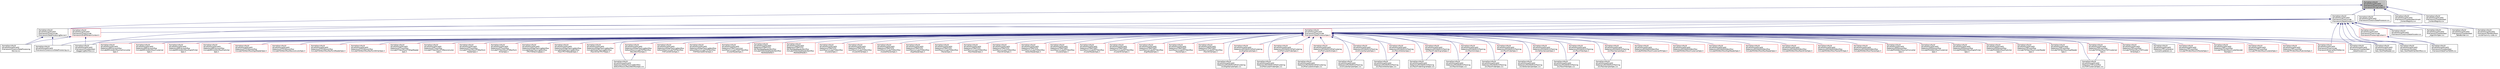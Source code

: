 digraph "/home/travis/build/AliceO2Group/AliceO2/Framework/Core/include/Framework/StringContext.h"
{
 // INTERACTIVE_SVG=YES
  bgcolor="transparent";
  edge [fontname="Helvetica",fontsize="10",labelfontname="Helvetica",labelfontsize="10"];
  node [fontname="Helvetica",fontsize="10",shape=record];
  Node6 [label="/home/travis/build\l/AliceO2Group/AliceO2\l/Framework/Core/include\l/Framework/StringContext.h",height=0.2,width=0.4,color="black", fillcolor="grey75", style="filled", fontcolor="black"];
  Node6 -> Node7 [dir="back",color="midnightblue",fontsize="10",style="solid",fontname="Helvetica"];
  Node7 [label="/home/travis/build\l/AliceO2Group/AliceO2\l/Framework/Core/include\l/Framework/DataAllocator.h",height=0.2,width=0.4,color="black",URL="$d1/d28/DataAllocator_8h.html"];
  Node7 -> Node8 [dir="back",color="midnightblue",fontsize="10",style="solid",fontname="Helvetica"];
  Node8 [label="/home/travis/build\l/AliceO2Group/AliceO2\l/Framework/Core/include\l/Framework/DataProcessingDevice.h",height=0.2,width=0.4,color="black",URL="$d3/d4b/DataProcessingDevice_8h.html"];
  Node8 -> Node9 [dir="back",color="midnightblue",fontsize="10",style="solid",fontname="Helvetica"];
  Node9 [label="/home/travis/build\l/AliceO2Group/AliceO2\l/Framework/Core/src/DataProcessing\lDevice.cxx",height=0.2,width=0.4,color="black",URL="$db/dac/DataProcessingDevice_8cxx.html"];
  Node8 -> Node10 [dir="back",color="midnightblue",fontsize="10",style="solid",fontname="Helvetica"];
  Node10 [label="/home/travis/build\l/AliceO2Group/AliceO2\l/Framework/Core/src/runDataProcessing.cxx",height=0.2,width=0.4,color="black",URL="$d7/d54/runDataProcessing_8cxx.html"];
  Node7 -> Node11 [dir="back",color="midnightblue",fontsize="10",style="solid",fontname="Helvetica"];
  Node11 [label="/home/travis/build\l/AliceO2Group/AliceO2\l/Framework/Core/include\l/Framework/DataProcessorSpec.h",height=0.2,width=0.4,color="red",URL="$d0/df4/DataProcessorSpec_8h.html"];
  Node11 -> Node12 [dir="back",color="midnightblue",fontsize="10",style="solid",fontname="Helvetica"];
  Node12 [label="/home/travis/build\l/AliceO2Group/AliceO2\l/Detectors/EMCAL/workflow\l/include/EMCALWorkflow/CellConverter\lSpec.h",height=0.2,width=0.4,color="red",URL="$d3/ddf/EMCAL_2workflow_2include_2EMCALWorkflow_2CellConverterSpec_8h.html"];
  Node11 -> Node15 [dir="back",color="midnightblue",fontsize="10",style="solid",fontname="Helvetica"];
  Node15 [label="/home/travis/build\l/AliceO2Group/AliceO2\l/Detectors/EMCAL/workflow\l/include/EMCALWorkflow/Clusterizer\lSpec.h",height=0.2,width=0.4,color="red",URL="$d2/dd1/EMCAL_2workflow_2include_2EMCALWorkflow_2ClusterizerSpec_8h.html"];
  Node11 -> Node17 [dir="back",color="midnightblue",fontsize="10",style="solid",fontname="Helvetica"];
  Node17 [label="/home/travis/build\l/AliceO2Group/AliceO2\l/Detectors/EMCAL/workflow\l/include/EMCALWorkflow/DigitsPrinter\lSpec.h",height=0.2,width=0.4,color="red",URL="$d3/d59/EMCAL_2workflow_2include_2EMCALWorkflow_2DigitsPrinterSpec_8h.html"];
  Node11 -> Node19 [dir="back",color="midnightblue",fontsize="10",style="solid",fontname="Helvetica"];
  Node19 [label="/home/travis/build\l/AliceO2Group/AliceO2\l/Detectors/EMCAL/workflow\l/include/EMCALWorkflow/Publisher\lSpec.h",height=0.2,width=0.4,color="red",URL="$d2/d55/EMCAL_2workflow_2include_2EMCALWorkflow_2PublisherSpec_8h.html"];
  Node11 -> Node21 [dir="back",color="midnightblue",fontsize="10",style="solid",fontname="Helvetica"];
  Node21 [label="/home/travis/build\l/AliceO2Group/AliceO2\l/Detectors/FIT/FDD/workflow\l/include/FDDWorkflow/DigitReaderSpec.h",height=0.2,width=0.4,color="red",URL="$dd/d24/FIT_2FDD_2workflow_2include_2FDDWorkflow_2DigitReaderSpec_8h.html"];
  Node11 -> Node24 [dir="back",color="midnightblue",fontsize="10",style="solid",fontname="Helvetica"];
  Node24 [label="/home/travis/build\l/AliceO2Group/AliceO2\l/Detectors/FIT/FDD/workflow\l/include/FDDWorkflow/ReconstructorSpec.h",height=0.2,width=0.4,color="red",URL="$d7/df4/ReconstructorSpec_8h.html"];
  Node11 -> Node26 [dir="back",color="midnightblue",fontsize="10",style="solid",fontname="Helvetica"];
  Node26 [label="/home/travis/build\l/AliceO2Group/AliceO2\l/Detectors/FIT/FDD/workflow\l/include/FDDWorkflow/RecPointReaderSpec.h",height=0.2,width=0.4,color="red",URL="$d7/da5/RecPointReaderSpec_8h.html"];
  Node11 -> Node28 [dir="back",color="midnightblue",fontsize="10",style="solid",fontname="Helvetica"];
  Node28 [label="/home/travis/build\l/AliceO2Group/AliceO2\l/Detectors/FIT/FDD/workflow\l/include/FDDWorkflow/RecPointWriterSpec.h",height=0.2,width=0.4,color="red",URL="$dc/d74/RecPointWriterSpec_8h.html"];
  Node11 -> Node30 [dir="back",color="midnightblue",fontsize="10",style="solid",fontname="Helvetica"];
  Node30 [label="/home/travis/build\l/AliceO2Group/AliceO2\l/Detectors/FIT/workflow\l/include/FITWorkflow/FT0DigitReader\lSpec.h",height=0.2,width=0.4,color="red",URL="$dc/d0d/FT0DigitReaderSpec_8h.html"];
  Node11 -> Node33 [dir="back",color="midnightblue",fontsize="10",style="solid",fontname="Helvetica"];
  Node33 [label="/home/travis/build\l/AliceO2Group/AliceO2\l/Detectors/FIT/workflow\l/include/FITWorkflow/FT0Reconstructor\lSpec.h",height=0.2,width=0.4,color="red",URL="$d0/d58/FT0ReconstructorSpec_8h.html"];
  Node11 -> Node35 [dir="back",color="midnightblue",fontsize="10",style="solid",fontname="Helvetica"];
  Node35 [label="/home/travis/build\l/AliceO2Group/AliceO2\l/Detectors/FIT/workflow\l/include/FITWorkflow/FT0RecPoint\lReaderSpec.h",height=0.2,width=0.4,color="red",URL="$d1/d4b/FT0RecPointReaderSpec_8h.html"];
  Node11 -> Node38 [dir="back",color="midnightblue",fontsize="10",style="solid",fontname="Helvetica"];
  Node38 [label="/home/travis/build\l/AliceO2Group/AliceO2\l/Detectors/FIT/workflow\l/include/FITWorkflow/FT0RecPoint\lWriterSpec.h",height=0.2,width=0.4,color="red",URL="$d5/d02/FT0RecPointWriterSpec_8h.html"];
  Node11 -> Node40 [dir="back",color="midnightblue",fontsize="10",style="solid",fontname="Helvetica"];
  Node40 [label="/home/travis/build\l/AliceO2Group/AliceO2\l/Detectors/GlobalTrackingWorkflow\l/include/GlobalTrackingWorkflow\l/TPCITSMatchingSpec.h",height=0.2,width=0.4,color="red",URL="$da/d20/TPCITSMatchingSpec_8h.html"];
  Node11 -> Node42 [dir="back",color="midnightblue",fontsize="10",style="solid",fontname="Helvetica"];
  Node42 [label="/home/travis/build\l/AliceO2Group/AliceO2\l/Detectors/GlobalTrackingWorkflow\l/include/GlobalTrackingWorkflow\l/TrackTPCITSReaderSpec.h",height=0.2,width=0.4,color="red",URL="$de/daa/TrackTPCITSReaderSpec_8h.html"];
  Node11 -> Node45 [dir="back",color="midnightblue",fontsize="10",style="solid",fontname="Helvetica"];
  Node45 [label="/home/travis/build\l/AliceO2Group/AliceO2\l/Detectors/GlobalTrackingWorkflow\l/include/GlobalTrackingWorkflow\l/TrackWriterTPCITSSpec.h",height=0.2,width=0.4,color="red",URL="$da/d9c/TrackWriterTPCITSSpec_8h.html"];
  Node11 -> Node47 [dir="back",color="midnightblue",fontsize="10",style="solid",fontname="Helvetica"];
  Node47 [label="/home/travis/build\l/AliceO2Group/AliceO2\l/Detectors/GlobalTrackingWorkflow\l/tofworkflow/include/TOFWorkflow\l/RecoWorkflowSpec.h",height=0.2,width=0.4,color="red",URL="$df/d12/RecoWorkflowSpec_8h.html"];
  Node47 -> Node48 [dir="back",color="midnightblue",fontsize="10",style="solid",fontname="Helvetica"];
  Node48 [label="/home/travis/build\l/AliceO2Group/AliceO2\l/Detectors/GlobalTrackingWorkflow\l/tofworkflow/src/RecoWorkflowSpec.cxx",height=0.2,width=0.4,color="black",URL="$d8/d84/RecoWorkflowSpec_8cxx.html"];
  Node11 -> Node49 [dir="back",color="midnightblue",fontsize="10",style="solid",fontname="Helvetica"];
  Node49 [label="/home/travis/build\l/AliceO2Group/AliceO2\l/Detectors/GlobalTrackingWorkflow\l/tofworkflow/include/TOFWorkflow\l/TOFCalibWriterSpec.h",height=0.2,width=0.4,color="red",URL="$dd/d45/TOFCalibWriterSpec_8h.html"];
  Node11 -> Node51 [dir="back",color="midnightblue",fontsize="10",style="solid",fontname="Helvetica"];
  Node51 [label="/home/travis/build\l/AliceO2Group/AliceO2\l/Detectors/GlobalTrackingWorkflow\l/tofworkflow/include/TOFWorkflow\l/TOFMatchedWriterSpec.h",height=0.2,width=0.4,color="red",URL="$dd/d0f/TOFMatchedWriterSpec_8h.html"];
  Node11 -> Node48 [dir="back",color="midnightblue",fontsize="10",style="solid",fontname="Helvetica"];
  Node11 -> Node53 [dir="back",color="midnightblue",fontsize="10",style="solid",fontname="Helvetica"];
  Node53 [label="/home/travis/build\l/AliceO2Group/AliceO2\l/Detectors/ITSMFT/common\l/workflow/include/ITSMFTWorkflow\l/ClusterReaderSpec.h",height=0.2,width=0.4,color="red",URL="$de/dea/ITSMFT_2common_2workflow_2include_2ITSMFTWorkflow_2ClusterReaderSpec_8h.html"];
  Node11 -> Node55 [dir="back",color="midnightblue",fontsize="10",style="solid",fontname="Helvetica"];
  Node55 [label="/home/travis/build\l/AliceO2Group/AliceO2\l/Detectors/ITSMFT/ITS\l/QC/TestDataReaderWorkflow\l/include/ITSQCDataReaderWorkflow\l/TestDataGetter.h",height=0.2,width=0.4,color="red",URL="$d6/d92/TestDataGetter_8h.html"];
  Node11 -> Node58 [dir="back",color="midnightblue",fontsize="10",style="solid",fontname="Helvetica"];
  Node58 [label="/home/travis/build\l/AliceO2Group/AliceO2\l/Detectors/ITSMFT/ITS\l/QC/TestDataReaderWorkflow\l/include/ITSQCDataReaderWorkflow\l/TestDataReader.h",height=0.2,width=0.4,color="red",URL="$dd/d69/TestDataReader_8h.html"];
  Node11 -> Node60 [dir="back",color="midnightblue",fontsize="10",style="solid",fontname="Helvetica"];
  Node60 [label="/home/travis/build\l/AliceO2Group/AliceO2\l/Detectors/ITSMFT/ITS\l/workflow/include/ITSWorkflow\l/ClustererSpec.h",height=0.2,width=0.4,color="red",URL="$d4/dcc/ITSMFT_2ITS_2workflow_2include_2ITSWorkflow_2ClustererSpec_8h.html"];
  Node11 -> Node63 [dir="back",color="midnightblue",fontsize="10",style="solid",fontname="Helvetica"];
  Node63 [label="/home/travis/build\l/AliceO2Group/AliceO2\l/Detectors/ITSMFT/ITS\l/workflow/include/ITSWorkflow\l/ClusterWriterSpec.h",height=0.2,width=0.4,color="red",URL="$dc/d8e/ITS_2workflow_2include_2ITSWorkflow_2ClusterWriterSpec_8h.html"];
  Node11 -> Node65 [dir="back",color="midnightblue",fontsize="10",style="solid",fontname="Helvetica"];
  Node65 [label="/home/travis/build\l/AliceO2Group/AliceO2\l/Detectors/ITSMFT/ITS\l/workflow/include/ITSWorkflow\l/CookedTrackerSpec.h",height=0.2,width=0.4,color="red",URL="$d2/d0b/CookedTrackerSpec_8h.html"];
  Node11 -> Node67 [dir="back",color="midnightblue",fontsize="10",style="solid",fontname="Helvetica"];
  Node67 [label="/home/travis/build\l/AliceO2Group/AliceO2\l/Detectors/ITSMFT/ITS\l/workflow/include/ITSWorkflow\l/DigitReaderSpec.h",height=0.2,width=0.4,color="red",URL="$de/d93/ITSMFT_2ITS_2workflow_2include_2ITSWorkflow_2DigitReaderSpec_8h.html"];
  Node11 -> Node69 [dir="back",color="midnightblue",fontsize="10",style="solid",fontname="Helvetica"];
  Node69 [label="/home/travis/build\l/AliceO2Group/AliceO2\l/Detectors/ITSMFT/ITS\l/workflow/include/ITSWorkflow\l/TrackerSpec.h",height=0.2,width=0.4,color="red",URL="$de/d90/ITSMFT_2ITS_2workflow_2include_2ITSWorkflow_2TrackerSpec_8h.html"];
  Node11 -> Node71 [dir="back",color="midnightblue",fontsize="10",style="solid",fontname="Helvetica"];
  Node71 [label="/home/travis/build\l/AliceO2Group/AliceO2\l/Detectors/ITSMFT/ITS\l/workflow/include/ITSWorkflow\l/TrackReaderSpec.h",height=0.2,width=0.4,color="red",URL="$d2/d8c/ITSMFT_2ITS_2workflow_2include_2ITSWorkflow_2TrackReaderSpec_8h.html"];
  Node11 -> Node73 [dir="back",color="midnightblue",fontsize="10",style="solid",fontname="Helvetica"];
  Node73 [label="/home/travis/build\l/AliceO2Group/AliceO2\l/Detectors/ITSMFT/ITS\l/workflow/include/ITSWorkflow\l/TrackWriterSpec.h",height=0.2,width=0.4,color="red",URL="$dd/d3c/ITS_2workflow_2include_2ITSWorkflow_2TrackWriterSpec_8h.html"];
  Node11 -> Node75 [dir="back",color="midnightblue",fontsize="10",style="solid",fontname="Helvetica"];
  Node75 [label="/home/travis/build\l/AliceO2Group/AliceO2\l/Detectors/ITSMFT/ITS\l/workflow/include/ITSWorkflow\l/VertexReaderSpec.h",height=0.2,width=0.4,color="red",URL="$d6/d2c/VertexReaderSpec_8h.html"];
  Node11 -> Node77 [dir="back",color="midnightblue",fontsize="10",style="solid",fontname="Helvetica"];
  Node77 [label="/home/travis/build\l/AliceO2Group/AliceO2\l/Detectors/ITSMFT/MFT\l/workflow/include/MFTWorkflow\l/ClustererSpec.h",height=0.2,width=0.4,color="red",URL="$d4/d5e/ITSMFT_2MFT_2workflow_2include_2MFTWorkflow_2ClustererSpec_8h.html"];
  Node11 -> Node80 [dir="back",color="midnightblue",fontsize="10",style="solid",fontname="Helvetica"];
  Node80 [label="/home/travis/build\l/AliceO2Group/AliceO2\l/Detectors/ITSMFT/MFT\l/workflow/include/MFTWorkflow\l/ClusterReaderSpec.h",height=0.2,width=0.4,color="red",URL="$dd/dcd/ITSMFT_2MFT_2workflow_2include_2MFTWorkflow_2ClusterReaderSpec_8h.html"];
  Node11 -> Node82 [dir="back",color="midnightblue",fontsize="10",style="solid",fontname="Helvetica"];
  Node82 [label="/home/travis/build\l/AliceO2Group/AliceO2\l/Detectors/ITSMFT/MFT\l/workflow/include/MFTWorkflow\l/ClusterWriterSpec.h",height=0.2,width=0.4,color="red",URL="$df/d72/MFT_2workflow_2include_2MFTWorkflow_2ClusterWriterSpec_8h.html"];
  Node11 -> Node84 [dir="back",color="midnightblue",fontsize="10",style="solid",fontname="Helvetica"];
  Node84 [label="/home/travis/build\l/AliceO2Group/AliceO2\l/Detectors/ITSMFT/MFT\l/workflow/include/MFTWorkflow\l/DigitReaderSpec.h",height=0.2,width=0.4,color="red",URL="$dd/d1c/ITSMFT_2MFT_2workflow_2include_2MFTWorkflow_2DigitReaderSpec_8h.html"];
  Node11 -> Node86 [dir="back",color="midnightblue",fontsize="10",style="solid",fontname="Helvetica"];
  Node86 [label="/home/travis/build\l/AliceO2Group/AliceO2\l/Detectors/ITSMFT/MFT\l/workflow/include/MFTWorkflow\l/TrackerSpec.h",height=0.2,width=0.4,color="red",URL="$d8/da1/ITSMFT_2MFT_2workflow_2include_2MFTWorkflow_2TrackerSpec_8h.html"];
  Node11 -> Node88 [dir="back",color="midnightblue",fontsize="10",style="solid",fontname="Helvetica"];
  Node88 [label="/home/travis/build\l/AliceO2Group/AliceO2\l/Detectors/ITSMFT/MFT\l/workflow/include/MFTWorkflow\l/TrackWriterSpec.h",height=0.2,width=0.4,color="red",URL="$d8/dc1/MFT_2workflow_2include_2MFTWorkflow_2TrackWriterSpec_8h.html"];
  Node11 -> Node90 [dir="back",color="midnightblue",fontsize="10",style="solid",fontname="Helvetica"];
  Node90 [label="/home/travis/build\l/AliceO2Group/AliceO2\l/Detectors/MUON/MCH/PreClustering\l/src/DigitSamplerSpec.h",height=0.2,width=0.4,color="red",URL="$d5/d27/DigitSamplerSpec_8h.html",tooltip="Definition of a data processor to read and send digits. "];
  Node90 -> Node91 [dir="back",color="midnightblue",fontsize="10",style="solid",fontname="Helvetica"];
  Node91 [label="/home/travis/build\l/AliceO2Group/AliceO2\l/Detectors/MUON/MCH/PreClustering\l/src/DigitSamplerSpec.cxx",height=0.2,width=0.4,color="black",URL="$d2/d75/DigitSamplerSpec_8cxx.html",tooltip="Implementation of a data processor to read and send digits. "];
  Node11 -> Node91 [dir="back",color="midnightblue",fontsize="10",style="solid",fontname="Helvetica"];
  Node11 -> Node93 [dir="back",color="midnightblue",fontsize="10",style="solid",fontname="Helvetica"];
  Node93 [label="/home/travis/build\l/AliceO2Group/AliceO2\l/Detectors/MUON/MCH/PreClustering\l/src/PreClusterFinderSpec.h",height=0.2,width=0.4,color="red",URL="$d6/dae/PreClusterFinderSpec_8h.html",tooltip="Definition of a data processor to run the preclusterizer. "];
  Node93 -> Node94 [dir="back",color="midnightblue",fontsize="10",style="solid",fontname="Helvetica"];
  Node94 [label="/home/travis/build\l/AliceO2Group/AliceO2\l/Detectors/MUON/MCH/PreClustering\l/src/PreClusterFinderSpec.cxx",height=0.2,width=0.4,color="black",URL="$df/d50/PreClusterFinderSpec_8cxx.html",tooltip="Implementation of a data processor to run the preclusterizer. "];
  Node11 -> Node94 [dir="back",color="midnightblue",fontsize="10",style="solid",fontname="Helvetica"];
  Node11 -> Node95 [dir="back",color="midnightblue",fontsize="10",style="solid",fontname="Helvetica"];
  Node95 [label="/home/travis/build\l/AliceO2Group/AliceO2\l/Detectors/MUON/MCH/PreClustering\l/src/PreClusterSinkSpec.h",height=0.2,width=0.4,color="red",URL="$d2/dec/PreClusterSinkSpec_8h.html",tooltip="Definition of a data processor to write preclusters. "];
  Node95 -> Node96 [dir="back",color="midnightblue",fontsize="10",style="solid",fontname="Helvetica"];
  Node96 [label="/home/travis/build\l/AliceO2Group/AliceO2\l/Detectors/MUON/MCH/PreClustering\l/src/PreClusterSinkSpec.cxx",height=0.2,width=0.4,color="black",URL="$d0/d5c/PreClusterSinkSpec_8cxx.html",tooltip="Implementation of a data processor to write preclusters. "];
  Node11 -> Node96 [dir="back",color="midnightblue",fontsize="10",style="solid",fontname="Helvetica"];
  Node11 -> Node97 [dir="back",color="midnightblue",fontsize="10",style="solid",fontname="Helvetica"];
  Node97 [label="/home/travis/build\l/AliceO2Group/AliceO2\l/Detectors/MUON/MCH/Tracking\l/src/ClusterSamplerSpec.h",height=0.2,width=0.4,color="red",URL="$df/d48/ClusterSamplerSpec_8h.html",tooltip="Definition of a data processor to read and send clusters. "];
  Node97 -> Node98 [dir="back",color="midnightblue",fontsize="10",style="solid",fontname="Helvetica"];
  Node98 [label="/home/travis/build\l/AliceO2Group/AliceO2\l/Detectors/MUON/MCH/Tracking\l/src/ClusterSamplerSpec.cxx",height=0.2,width=0.4,color="black",URL="$db/d71/ClusterSamplerSpec_8cxx.html",tooltip="Implementation of a data processor to read and send clusters. "];
  Node11 -> Node98 [dir="back",color="midnightblue",fontsize="10",style="solid",fontname="Helvetica"];
  Node11 -> Node101 [dir="back",color="midnightblue",fontsize="10",style="solid",fontname="Helvetica"];
  Node101 [label="/home/travis/build\l/AliceO2Group/AliceO2\l/Detectors/MUON/MCH/Tracking\l/src/TrackAtVertexSpec.h",height=0.2,width=0.4,color="red",URL="$d6/dc8/TrackAtVertexSpec_8h.html",tooltip="Definition of a data processor to extrapolate the tracks to the vertex. "];
  Node101 -> Node102 [dir="back",color="midnightblue",fontsize="10",style="solid",fontname="Helvetica"];
  Node102 [label="/home/travis/build\l/AliceO2Group/AliceO2\l/Detectors/MUON/MCH/Tracking\l/src/TrackAtVertexSpec.cxx",height=0.2,width=0.4,color="black",URL="$d1/d96/TrackAtVertexSpec_8cxx.html",tooltip="Implementation of a data processor to extrapolate the tracks to the vertex. "];
  Node11 -> Node102 [dir="back",color="midnightblue",fontsize="10",style="solid",fontname="Helvetica"];
  Node11 -> Node103 [dir="back",color="midnightblue",fontsize="10",style="solid",fontname="Helvetica"];
  Node103 [label="/home/travis/build\l/AliceO2Group/AliceO2\l/Detectors/MUON/MCH/Tracking\l/src/TrackFinderOriginalSpec.h",height=0.2,width=0.4,color="red",URL="$d8/d3a/TrackFinderOriginalSpec_8h.html",tooltip="Definition of a data processor to read clusters, reconstruct tracks and send them. "];
  Node103 -> Node104 [dir="back",color="midnightblue",fontsize="10",style="solid",fontname="Helvetica"];
  Node104 [label="/home/travis/build\l/AliceO2Group/AliceO2\l/Detectors/MUON/MCH/Tracking\l/src/TrackFinderOriginalSpec.cxx",height=0.2,width=0.4,color="black",URL="$d7/d30/TrackFinderOriginalSpec_8cxx.html",tooltip="Implementation of a data processor to read clusters, reconstruct tracks and send them. "];
  Node11 -> Node104 [dir="back",color="midnightblue",fontsize="10",style="solid",fontname="Helvetica"];
  Node11 -> Node105 [dir="back",color="midnightblue",fontsize="10",style="solid",fontname="Helvetica"];
  Node105 [label="/home/travis/build\l/AliceO2Group/AliceO2\l/Detectors/MUON/MCH/Tracking\l/src/TrackSinkSpec.h",height=0.2,width=0.4,color="red",URL="$db/db1/TrackSinkSpec_8h.html",tooltip="Definition of a data processor to print the tracks. "];
  Node105 -> Node107 [dir="back",color="midnightblue",fontsize="10",style="solid",fontname="Helvetica"];
  Node107 [label="/home/travis/build\l/AliceO2Group/AliceO2\l/Detectors/MUON/MCH/Tracking\l/src/TrackSinkSpec.cxx",height=0.2,width=0.4,color="black",URL="$d7/d7d/TrackSinkSpec_8cxx.html",tooltip="Implementation of a data processor to print the tracks. "];
  Node11 -> Node108 [dir="back",color="midnightblue",fontsize="10",style="solid",fontname="Helvetica"];
  Node108 [label="/home/travis/build\l/AliceO2Group/AliceO2\l/Detectors/MUON/MCH/Tracking\l/src/TrackFinderSpec.h",height=0.2,width=0.4,color="red",URL="$d7/d32/TrackFinderSpec_8h.html",tooltip="Definition of a data processor to read clusters, reconstruct tracks and send them. "];
  Node108 -> Node109 [dir="back",color="midnightblue",fontsize="10",style="solid",fontname="Helvetica"];
  Node109 [label="/home/travis/build\l/AliceO2Group/AliceO2\l/Detectors/MUON/MCH/Tracking\l/src/TrackFinderSpec.cxx",height=0.2,width=0.4,color="black",URL="$dd/dea/TrackFinderSpec_8cxx.html",tooltip="Implementation of a data processor to read clusters, reconstruct tracks and send them. "];
  Node11 -> Node109 [dir="back",color="midnightblue",fontsize="10",style="solid",fontname="Helvetica"];
  Node11 -> Node110 [dir="back",color="midnightblue",fontsize="10",style="solid",fontname="Helvetica"];
  Node110 [label="/home/travis/build\l/AliceO2Group/AliceO2\l/Detectors/MUON/MCH/Tracking\l/src/VertexSamplerSpec.h",height=0.2,width=0.4,color="red",URL="$d2/dfc/VertexSamplerSpec_8h.html",tooltip="Definition of a data processor to read and send vertices. "];
  Node110 -> Node111 [dir="back",color="midnightblue",fontsize="10",style="solid",fontname="Helvetica"];
  Node111 [label="/home/travis/build\l/AliceO2Group/AliceO2\l/Detectors/MUON/MCH/Tracking\l/src/VertexSamplerSpec.cxx",height=0.2,width=0.4,color="black",URL="$d0/d9f/VertexSamplerSpec_8cxx.html",tooltip="Implementation of a data processor to read and send vertices. "];
  Node11 -> Node112 [dir="back",color="midnightblue",fontsize="10",style="solid",fontname="Helvetica"];
  Node112 [label="/home/travis/build\l/AliceO2Group/AliceO2\l/Detectors/MUON/MCH/Tracking\l/src/TrackFitterSpec.h",height=0.2,width=0.4,color="red",URL="$d0/d3f/TrackFitterSpec_8h.html",tooltip="Definition of a data processor to read, refit and send tracks with attached clusters. "];
  Node112 -> Node113 [dir="back",color="midnightblue",fontsize="10",style="solid",fontname="Helvetica"];
  Node113 [label="/home/travis/build\l/AliceO2Group/AliceO2\l/Detectors/MUON/MCH/Tracking\l/src/TrackFitterSpec.cxx",height=0.2,width=0.4,color="black",URL="$db/d54/TrackFitterSpec_8cxx.html",tooltip="Implementation of a data processor to read, refit and send tracks with attached clusters. "];
  Node11 -> Node113 [dir="back",color="midnightblue",fontsize="10",style="solid",fontname="Helvetica"];
  Node11 -> Node114 [dir="back",color="midnightblue",fontsize="10",style="solid",fontname="Helvetica"];
  Node114 [label="/home/travis/build\l/AliceO2Group/AliceO2\l/Detectors/MUON/MCH/Tracking\l/src/TrackSamplerSpec.h",height=0.2,width=0.4,color="red",URL="$da/d4e/TrackSamplerSpec_8h.html",tooltip="Definition of a data processor to read and send tracks. "];
  Node114 -> Node115 [dir="back",color="midnightblue",fontsize="10",style="solid",fontname="Helvetica"];
  Node115 [label="/home/travis/build\l/AliceO2Group/AliceO2\l/Detectors/MUON/MCH/Tracking\l/src/TrackSamplerSpec.cxx",height=0.2,width=0.4,color="black",URL="$d5/d93/TrackSamplerSpec_8cxx.html",tooltip="Implementation of a data processor to read and send tracks. "];
  Node11 -> Node115 [dir="back",color="midnightblue",fontsize="10",style="solid",fontname="Helvetica"];
  Node11 -> Node107 [dir="back",color="midnightblue",fontsize="10",style="solid",fontname="Helvetica"];
  Node11 -> Node111 [dir="back",color="midnightblue",fontsize="10",style="solid",fontname="Helvetica"];
  Node11 -> Node116 [dir="back",color="midnightblue",fontsize="10",style="solid",fontname="Helvetica"];
  Node116 [label="/home/travis/build\l/AliceO2Group/AliceO2\l/Detectors/MUON/MID/Workflow\l/include/MIDWorkflow/ClusterizerMCSpec.h",height=0.2,width=0.4,color="red",URL="$dc/de5/ClusterizerMCSpec_8h.html",tooltip="Data processor specs for MID MC clustering device. "];
  Node11 -> Node119 [dir="back",color="midnightblue",fontsize="10",style="solid",fontname="Helvetica"];
  Node119 [label="/home/travis/build\l/AliceO2Group/AliceO2\l/Detectors/MUON/MID/Workflow\l/include/MIDWorkflow/ClusterizerSpec.h",height=0.2,width=0.4,color="red",URL="$d1/d48/MUON_2MID_2Workflow_2include_2MIDWorkflow_2ClusterizerSpec_8h.html",tooltip="Data processor specs for MID clustering device. "];
  Node11 -> Node122 [dir="back",color="midnightblue",fontsize="10",style="solid",fontname="Helvetica"];
  Node122 [label="/home/travis/build\l/AliceO2Group/AliceO2\l/Detectors/MUON/MID/Workflow\l/include/MIDWorkflow/DigitReaderSpec.h",height=0.2,width=0.4,color="red",URL="$de/dea/MUON_2MID_2Workflow_2include_2MIDWorkflow_2DigitReaderSpec_8h.html",tooltip="Data processor specs for MID digits reader device. "];
  Node11 -> Node125 [dir="back",color="midnightblue",fontsize="10",style="solid",fontname="Helvetica"];
  Node125 [label="/home/travis/build\l/AliceO2Group/AliceO2\l/Detectors/MUON/MID/Workflow\l/include/MIDWorkflow/RawReaderSpec.h",height=0.2,width=0.4,color="red",URL="$d0/d59/RawReaderSpec_8h.html",tooltip="Data processor specs for MID digits reader device. "];
  Node11 -> Node127 [dir="back",color="midnightblue",fontsize="10",style="solid",fontname="Helvetica"];
  Node127 [label="/home/travis/build\l/AliceO2Group/AliceO2\l/Detectors/MUON/MID/Workflow\l/include/MIDWorkflow/RawWriterSpec.h",height=0.2,width=0.4,color="red",URL="$dc/d77/RawWriterSpec_8h.html",tooltip="Digits to raw converter spec for MID. "];
  Node11 -> Node129 [dir="back",color="midnightblue",fontsize="10",style="solid",fontname="Helvetica"];
  Node129 [label="/home/travis/build\l/AliceO2Group/AliceO2\l/Detectors/MUON/MID/Workflow\l/include/MIDWorkflow/TrackerMCSpec.h",height=0.2,width=0.4,color="red",URL="$d0/df9/TrackerMCSpec_8h.html"];
  Node11 -> Node131 [dir="back",color="midnightblue",fontsize="10",style="solid",fontname="Helvetica"];
  Node131 [label="/home/travis/build\l/AliceO2Group/AliceO2\l/Detectors/MUON/MID/Workflow\l/include/MIDWorkflow/TrackerSpec.h",height=0.2,width=0.4,color="red",URL="$d3/d73/MUON_2MID_2Workflow_2include_2MIDWorkflow_2TrackerSpec_8h.html",tooltip="Data processor spec for MID MC tracker device. "];
  Node11 -> Node133 [dir="back",color="midnightblue",fontsize="10",style="solid",fontname="Helvetica"];
  Node133 [label="/home/travis/build\l/AliceO2Group/AliceO2\l/Detectors/PHOS/workflow\l/include/PHOSWorkflow/CellConverter\lSpec.h",height=0.2,width=0.4,color="red",URL="$d5/d29/PHOS_2workflow_2include_2PHOSWorkflow_2CellConverterSpec_8h.html"];
  Node11 -> Node136 [dir="back",color="midnightblue",fontsize="10",style="solid",fontname="Helvetica"];
  Node136 [label="/home/travis/build\l/AliceO2Group/AliceO2\l/Detectors/PHOS/workflow\l/include/PHOSWorkflow/Clusterizer\lSpec.h",height=0.2,width=0.4,color="red",URL="$d3/d8c/PHOS_2workflow_2include_2PHOSWorkflow_2ClusterizerSpec_8h.html"];
  Node11 -> Node138 [dir="back",color="midnightblue",fontsize="10",style="solid",fontname="Helvetica"];
  Node138 [label="/home/travis/build\l/AliceO2Group/AliceO2\l/Detectors/PHOS/workflow\l/include/PHOSWorkflow/DigitsPrinter\lSpec.h",height=0.2,width=0.4,color="red",URL="$d5/d6c/PHOS_2workflow_2include_2PHOSWorkflow_2DigitsPrinterSpec_8h.html"];
  Node11 -> Node140 [dir="back",color="midnightblue",fontsize="10",style="solid",fontname="Helvetica"];
  Node140 [label="/home/travis/build\l/AliceO2Group/AliceO2\l/Detectors/PHOS/workflow\l/include/PHOSWorkflow/Publisher\lSpec.h",height=0.2,width=0.4,color="red",URL="$dc/d77/PHOS_2workflow_2include_2PHOSWorkflow_2PublisherSpec_8h.html"];
  Node11 -> Node142 [dir="back",color="midnightblue",fontsize="10",style="solid",fontname="Helvetica"];
  Node142 [label="/home/travis/build\l/AliceO2Group/AliceO2\l/Detectors/TOF/workflow\l/include/TOFWorkflow/ClusterReader\lSpec.h",height=0.2,width=0.4,color="red",URL="$d0/d42/TOF_2workflow_2include_2TOFWorkflow_2ClusterReaderSpec_8h.html"];
  Node11 -> Node144 [dir="back",color="midnightblue",fontsize="10",style="solid",fontname="Helvetica"];
  Node144 [label="/home/travis/build\l/AliceO2Group/AliceO2\l/Detectors/TOF/workflow\l/include/TOFWorkflow/DigitReader\lSpec.h",height=0.2,width=0.4,color="red",URL="$dd/dd8/TOF_2workflow_2include_2TOFWorkflow_2DigitReaderSpec_8h.html"];
  Node11 -> Node146 [dir="back",color="midnightblue",fontsize="10",style="solid",fontname="Helvetica"];
  Node146 [label="/home/travis/build\l/AliceO2Group/AliceO2\l/Detectors/TOF/workflow\l/include/TOFWorkflow/TOFClusterizer\lSpec.h",height=0.2,width=0.4,color="red",URL="$d1/d97/TOFClusterizerSpec_8h.html"];
  Node146 -> Node147 [dir="back",color="midnightblue",fontsize="10",style="solid",fontname="Helvetica"];
  Node147 [label="/home/travis/build\l/AliceO2Group/AliceO2\l/Detectors/TOF/workflow\l/src/TOFClusterizerSpec.cxx",height=0.2,width=0.4,color="black",URL="$da/df1/TOFClusterizerSpec_8cxx.html"];
  Node11 -> Node148 [dir="back",color="midnightblue",fontsize="10",style="solid",fontname="Helvetica"];
  Node148 [label="/home/travis/build\l/AliceO2Group/AliceO2\l/Detectors/TOF/workflow\l/include/TOFWorkflow/TOFCluster\lWriterSpec.h",height=0.2,width=0.4,color="red",URL="$d3/dba/TOFClusterWriterSpec_8h.html"];
  Node11 -> Node147 [dir="back",color="midnightblue",fontsize="10",style="solid",fontname="Helvetica"];
  Node11 -> Node150 [dir="back",color="midnightblue",fontsize="10",style="solid",fontname="Helvetica"];
  Node150 [label="/home/travis/build\l/AliceO2Group/AliceO2\l/Detectors/TPC/calibration\l/run/calib-pedestal.cxx",height=0.2,width=0.4,color="black",URL="$dd/d58/calib-pedestal_8cxx.html"];
  Node11 -> Node151 [dir="back",color="midnightblue",fontsize="10",style="solid",fontname="Helvetica"];
  Node151 [label="/home/travis/build\l/AliceO2Group/AliceO2\l/Detectors/TPC/workflow\l/include/TPCWorkflow/CATrackerSpec.h",height=0.2,width=0.4,color="red",URL="$d3/d55/CATrackerSpec_8h.html",tooltip="Processor spec for running TPC CA tracking. "];
  Node11 -> Node154 [dir="back",color="midnightblue",fontsize="10",style="solid",fontname="Helvetica"];
  Node154 [label="/home/travis/build\l/AliceO2Group/AliceO2\l/Detectors/TPC/workflow\l/include/TPCWorkflow/ClusterDecoder\lRawSpec.h",height=0.2,width=0.4,color="red",URL="$d3/dfa/ClusterDecoderRawSpec_8h.html",tooltip="Processor spec for decoder of TPC raw cluster data. "];
  Node11 -> Node156 [dir="back",color="midnightblue",fontsize="10",style="solid",fontname="Helvetica"];
  Node156 [label="/home/travis/build\l/AliceO2Group/AliceO2\l/Detectors/TPC/workflow\l/include/TPCWorkflow/ClustererSpec.h",height=0.2,width=0.4,color="red",URL="$d7/da4/TPC_2workflow_2include_2TPCWorkflow_2ClustererSpec_8h.html"];
  Node11 -> Node158 [dir="back",color="midnightblue",fontsize="10",style="solid",fontname="Helvetica"];
  Node158 [label="/home/travis/build\l/AliceO2Group/AliceO2\l/Detectors/TPC/workflow\l/include/TPCWorkflow/PublisherSpec.h",height=0.2,width=0.4,color="red",URL="$d9/d4e/TPC_2workflow_2include_2TPCWorkflow_2PublisherSpec_8h.html"];
  Node11 -> Node177 [dir="back",color="midnightblue",fontsize="10",style="solid",fontname="Helvetica"];
  Node177 [label="/home/travis/build\l/AliceO2Group/AliceO2\l/Framework/Core/include\l/Framework/ExternalFairMQDevice\lProxy.h",height=0.2,width=0.4,color="red",URL="$d6/d03/ExternalFairMQDeviceProxy_8h.html"];
  Node11 -> Node10 [dir="back",color="midnightblue",fontsize="10",style="solid",fontname="Helvetica"];
  Node11 -> Node215 [dir="back",color="midnightblue",fontsize="10",style="solid",fontname="Helvetica"];
  Node215 [label="/home/travis/build\l/AliceO2Group/AliceO2\l/Framework/Core/test/test\l_DataAllocator.cxx",height=0.2,width=0.4,color="black",URL="$d2/da2/test__DataAllocator_8cxx.html"];
  Node11 -> Node231 [dir="back",color="midnightblue",fontsize="10",style="solid",fontname="Helvetica"];
  Node231 [label="/home/travis/build\l/AliceO2Group/AliceO2\l/Framework/Core/test/test\l_StaggeringWorkflow.cxx",height=0.2,width=0.4,color="black",URL="$dd/d16/test__StaggeringWorkflow_8cxx.html"];
  Node11 -> Node254 [dir="back",color="midnightblue",fontsize="10",style="solid",fontname="Helvetica"];
  Node254 [label="/home/travis/build\l/AliceO2Group/AliceO2\l/Framework/Utils/test\l/test_RootTreeReader.cxx",height=0.2,width=0.4,color="black",URL="$d6/d0d/test__RootTreeReader_8cxx.html"];
  Node11 -> Node255 [dir="back",color="midnightblue",fontsize="10",style="solid",fontname="Helvetica"];
  Node255 [label="/home/travis/build\l/AliceO2Group/AliceO2\l/Framework/Utils/test\l/test_RootTreeWriterWorkflow.cxx",height=0.2,width=0.4,color="black",URL="$d1/d02/test__RootTreeWriterWorkflow_8cxx.html"];
  Node7 -> Node177 [dir="back",color="midnightblue",fontsize="10",style="solid",fontname="Helvetica"];
  Node7 -> Node385 [dir="back",color="midnightblue",fontsize="10",style="solid",fontname="Helvetica"];
  Node385 [label="/home/travis/build\l/AliceO2Group/AliceO2\l/Framework/Core/include\l/Framework/ProcessingContext.h",height=0.2,width=0.4,color="red",URL="$de/d6a/ProcessingContext_8h.html"];
  Node385 -> Node264 [dir="back",color="midnightblue",fontsize="10",style="solid",fontname="Helvetica"];
  Node264 [label="/home/travis/build\l/AliceO2Group/AliceO2\l/Framework/Core/test/test\l_FrameworkDataFlowToDDS.cxx",height=0.2,width=0.4,color="black",URL="$d6/d53/test__FrameworkDataFlowToDDS_8cxx.html"];
  Node7 -> Node393 [dir="back",color="midnightblue",fontsize="10",style="solid",fontname="Helvetica"];
  Node393 [label="/home/travis/build\l/AliceO2Group/AliceO2\l/Framework/Core/include\l/Framework/EndOfStreamContext.h",height=0.2,width=0.4,color="red",URL="$d0/d77/EndOfStreamContext_8h.html"];
  Node393 -> Node9 [dir="back",color="midnightblue",fontsize="10",style="solid",fontname="Helvetica"];
  Node393 -> Node231 [dir="back",color="midnightblue",fontsize="10",style="solid",fontname="Helvetica"];
  Node7 -> Node394 [dir="back",color="midnightblue",fontsize="10",style="solid",fontname="Helvetica"];
  Node394 [label="/home/travis/build\l/AliceO2Group/AliceO2\l/Framework/Core/src/DataAllocator.cxx",height=0.2,width=0.4,color="black",URL="$db/d9d/DataAllocator_8cxx.html"];
  Node7 -> Node391 [dir="back",color="midnightblue",fontsize="10",style="solid",fontname="Helvetica"];
  Node391 [label="/home/travis/build\l/AliceO2Group/AliceO2\l/Framework/Core/test/test\l_AlgorithmSpec.cxx",height=0.2,width=0.4,color="black",URL="$df/d66/test__AlgorithmSpec_8cxx.html"];
  Node7 -> Node215 [dir="back",color="midnightblue",fontsize="10",style="solid",fontname="Helvetica"];
  Node7 -> Node264 [dir="back",color="midnightblue",fontsize="10",style="solid",fontname="Helvetica"];
  Node7 -> Node231 [dir="back",color="midnightblue",fontsize="10",style="solid",fontname="Helvetica"];
  Node7 -> Node395 [dir="back",color="midnightblue",fontsize="10",style="solid",fontname="Helvetica"];
  Node395 [label="/home/travis/build\l/AliceO2Group/AliceO2\l/Framework/Core/test/test\l_TableBuilder.cxx",height=0.2,width=0.4,color="black",URL="$d1/d65/test__TableBuilder_8cxx.html"];
  Node7 -> Node248 [dir="back",color="midnightblue",fontsize="10",style="solid",fontname="Helvetica"];
  Node248 [label="/home/travis/build\l/AliceO2Group/AliceO2\l/Framework/TestWorkflows\l/src/tof-dummy-ccdb.cxx",height=0.2,width=0.4,color="black",URL="$de/d79/tof-dummy-ccdb_8cxx.html"];
  Node7 -> Node254 [dir="back",color="midnightblue",fontsize="10",style="solid",fontname="Helvetica"];
  Node7 -> Node255 [dir="back",color="midnightblue",fontsize="10",style="solid",fontname="Helvetica"];
  Node6 -> Node8 [dir="back",color="midnightblue",fontsize="10",style="solid",fontname="Helvetica"];
  Node6 -> Node396 [dir="back",color="midnightblue",fontsize="10",style="solid",fontname="Helvetica"];
  Node396 [label="/home/travis/build\l/AliceO2Group/AliceO2\l/Framework/Core/src/DataProcessor.cxx",height=0.2,width=0.4,color="black",URL="$dd/dd9/DataProcessor_8cxx.html"];
  Node6 -> Node397 [dir="back",color="midnightblue",fontsize="10",style="solid",fontname="Helvetica"];
  Node397 [label="/home/travis/build\l/AliceO2Group/AliceO2\l/Framework/Core/test/benchmark\l_ContextRegistry.cxx",height=0.2,width=0.4,color="black",URL="$d3/d5f/benchmark__ContextRegistry_8cxx.html"];
  Node6 -> Node398 [dir="back",color="midnightblue",fontsize="10",style="solid",fontname="Helvetica"];
  Node398 [label="/home/travis/build\l/AliceO2Group/AliceO2\l/Framework/Core/test/test\l_ContextRegistry.cxx",height=0.2,width=0.4,color="black",URL="$de/d6d/test__ContextRegistry_8cxx.html"];
}
